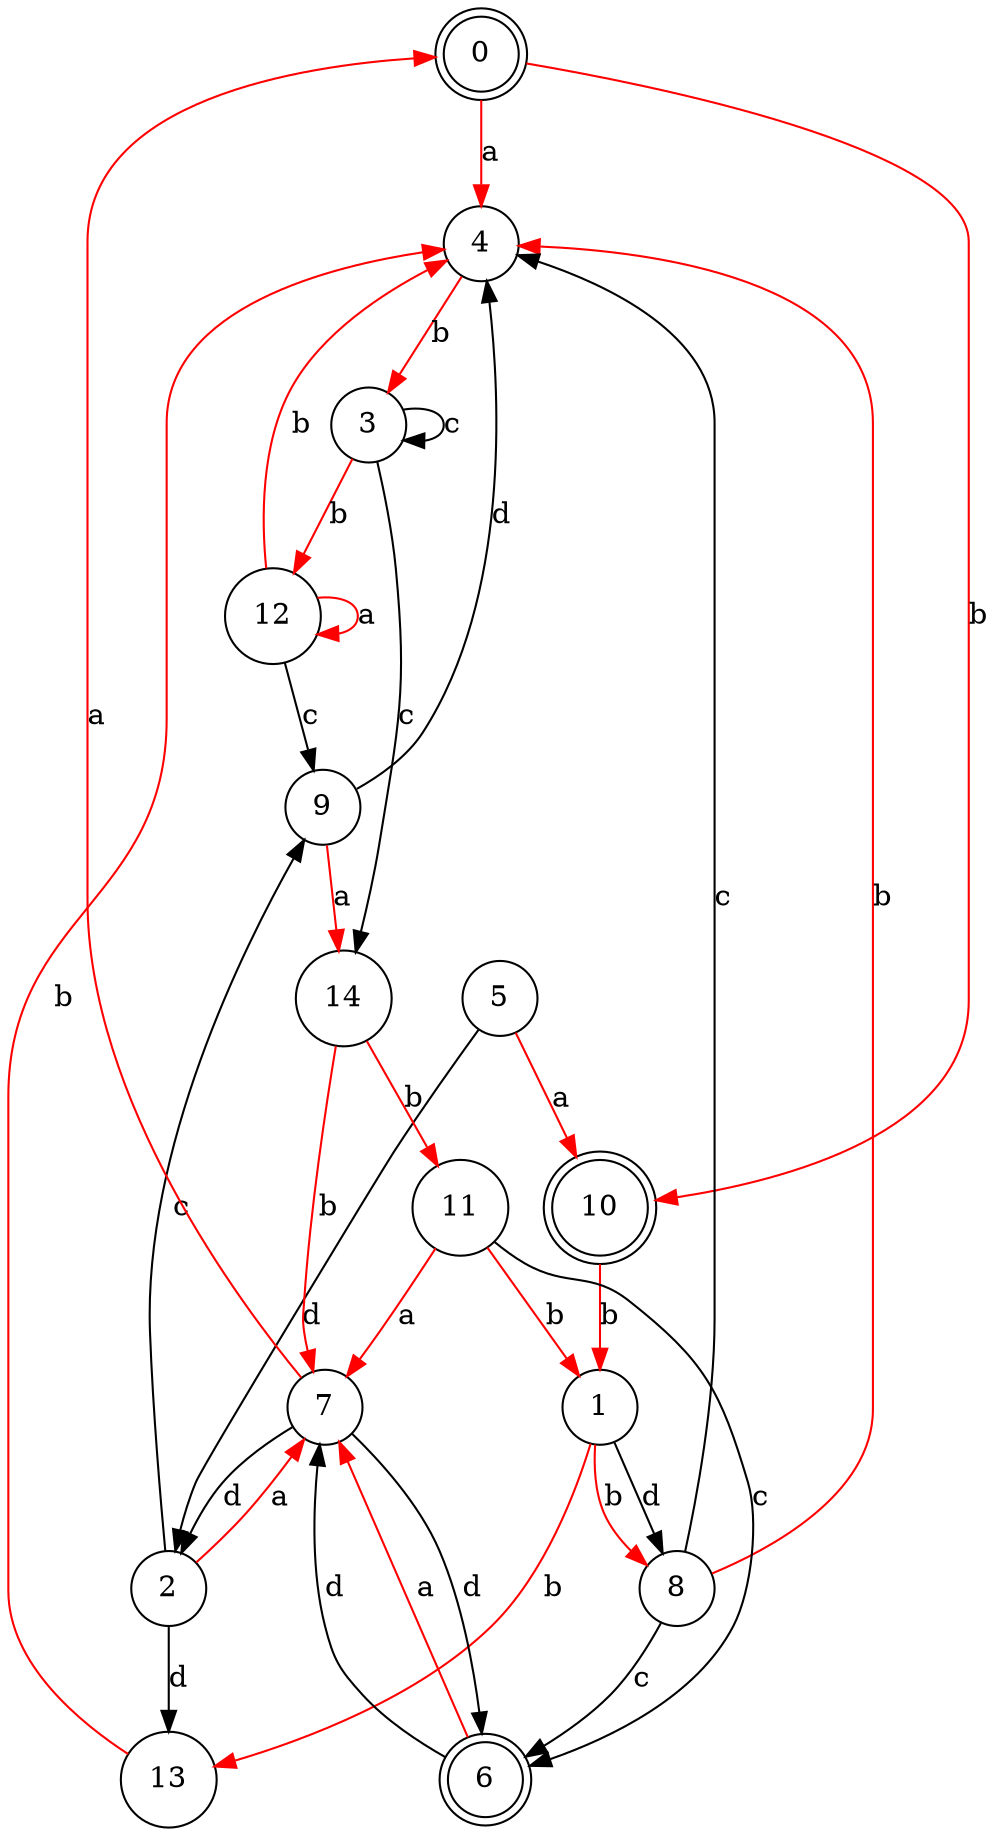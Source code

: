 digraph G {
"n0"[label="0"shape=doublecircle color="black"];
"n1"[label="1"shape=circle color="black"];
"n2"[label="2"shape=circle color="black"];
"n3"[label="3"shape=circle color="black"];
"n4"[label="4"shape=circle color="black"];
"n5"[label="5"shape=circle color="black"];
"n6"[label="6"shape=doublecircle color="black"];
"n7"[label="7"shape=circle color="black"];
"n8"[label="8"shape=circle color="black"];
"n9"[label="9"shape=circle color="black"];
"n10"[label="10"shape=doublecircle color="black"];
"n11"[label="11"shape=circle color="black"];
"n12"[label="12"shape=circle color="black"];
"n13"[label="13"shape=circle color="black"];
"n14"[label="14"shape=circle color="black"];
{"n0"}->{"n10"}[label = "b" color="red" arrowhead="normal"];
{"n0"}->{"n4"}[label = "a" color="red" arrowhead="normal"];
{"n1"}->{"n8"}[label = "d" color="black" arrowhead="normal"];
{"n1"}->{"n13"}[label = "b" color="red" arrowhead="normal"];
{"n1"}->{"n8"}[label = "b" color="red" arrowhead="normal"];
{"n2"}->{"n7"}[label = "a" color="red" arrowhead="normal"];
{"n2"}->{"n13"}[label = "d" color="black" arrowhead="normal"];
{"n2"}->{"n9"}[label = "c" color="black" arrowhead="normal"];
{"n3"}->{"n3"}[label = "c" color="black" arrowhead="normal"];
{"n3"}->{"n14"}[label = "c" color="black" arrowhead="normal"];
{"n3"}->{"n12"}[label = "b" color="red" arrowhead="normal"];
{"n4"}->{"n3"}[label = "b" color="red" arrowhead="normal"];
{"n5"}->{"n2"}[label = "d" color="black" arrowhead="normal"];
{"n5"}->{"n10"}[label = "a" color="red" arrowhead="normal"];
{"n6"}->{"n7"}[label = "d" color="black" arrowhead="normal"];
{"n6"}->{"n7"}[label = "a" color="red" arrowhead="normal"];
{"n7"}->{"n6"}[label = "d" color="black" arrowhead="normal"];
{"n7"}->{"n2"}[label = "d" color="black" arrowhead="normal"];
{"n7"}->{"n0"}[label = "a" color="red" arrowhead="normal"];
{"n8"}->{"n4"}[label = "b" color="red" arrowhead="normal"];
{"n8"}->{"n4"}[label = "c" color="black" arrowhead="normal"];
{"n8"}->{"n6"}[label = "c" color="black" arrowhead="normal"];
{"n9"}->{"n14"}[label = "a" color="red" arrowhead="normal"];
{"n9"}->{"n4"}[label = "d" color="black" arrowhead="normal"];
{"n10"}->{"n1"}[label = "b" color="red" arrowhead="normal"];
{"n11"}->{"n1"}[label = "b" color="red" arrowhead="normal"];
{"n11"}->{"n6"}[label = "c" color="black" arrowhead="normal"];
{"n11"}->{"n7"}[label = "a" color="red" arrowhead="normal"];
{"n12"}->{"n9"}[label = "c" color="black" arrowhead="normal"];
{"n12"}->{"n12"}[label = "a" color="red" arrowhead="normal"];
{"n12"}->{"n4"}[label = "b" color="red" arrowhead="normal"];
{"n13"}->{"n4"}[label = "b" color="red" arrowhead="normal"];
{"n14"}->{"n11"}[label = "b" color="red" arrowhead="normal"];
{"n14"}->{"n7"}[label = "b" color="red" arrowhead="normal"];
}
